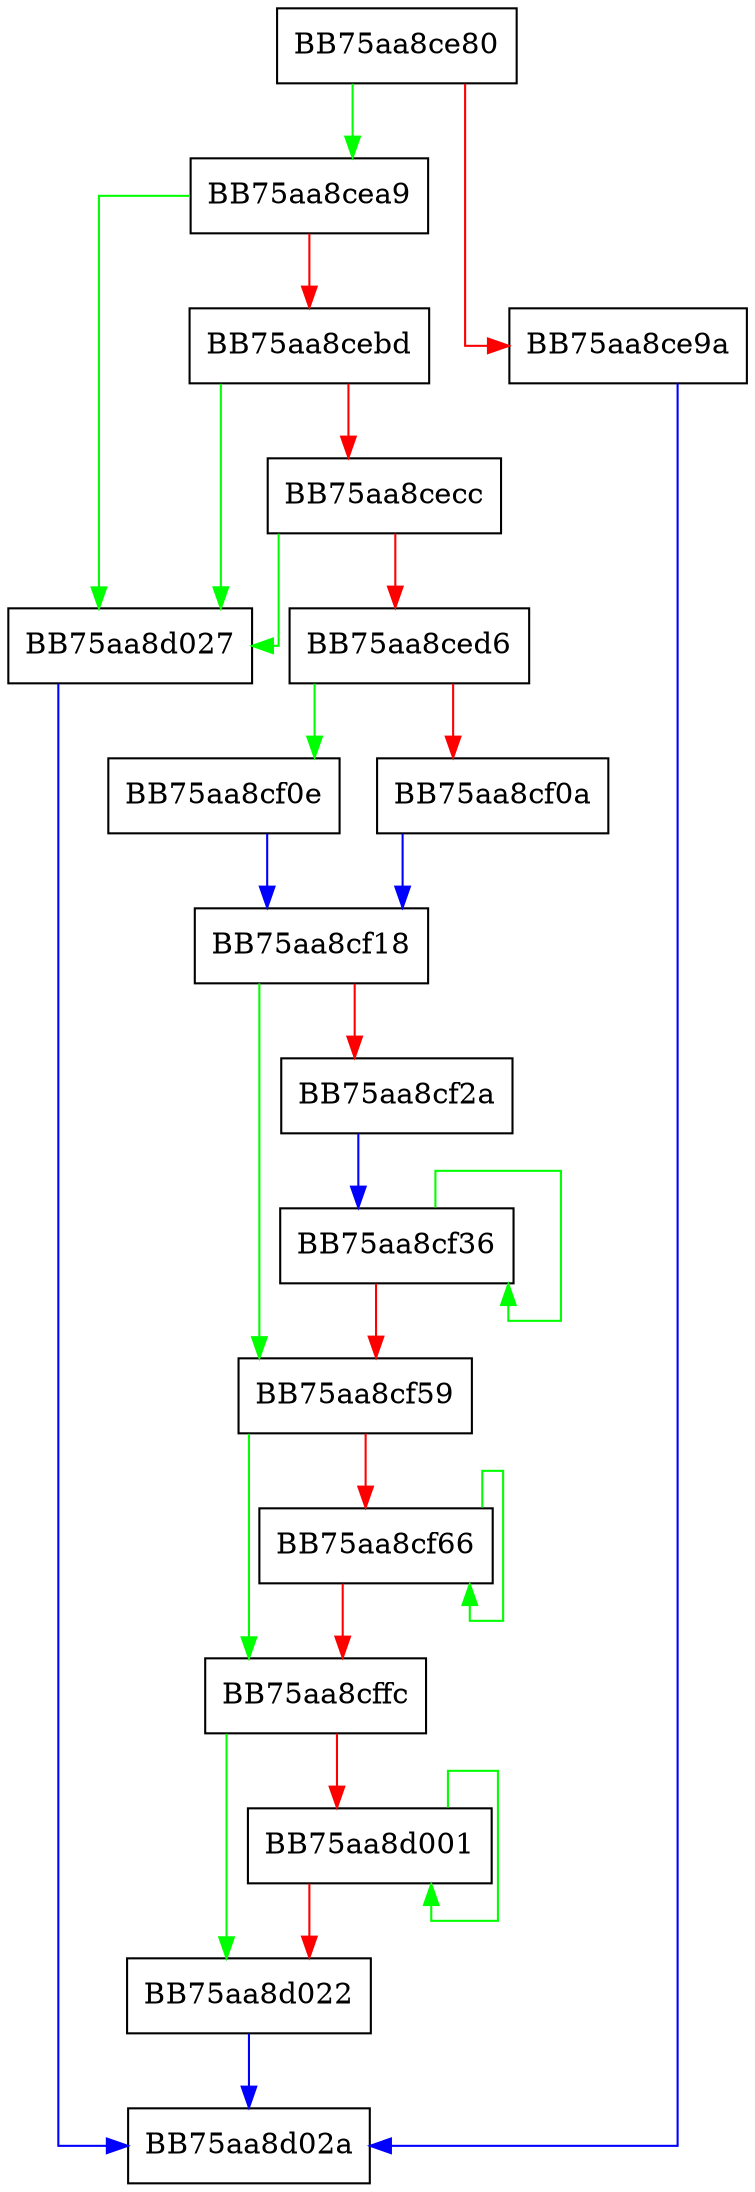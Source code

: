 digraph knbuf_crc {
  node [shape="box"];
  graph [splines=ortho];
  BB75aa8ce80 -> BB75aa8cea9 [color="green"];
  BB75aa8ce80 -> BB75aa8ce9a [color="red"];
  BB75aa8ce9a -> BB75aa8d02a [color="blue"];
  BB75aa8cea9 -> BB75aa8d027 [color="green"];
  BB75aa8cea9 -> BB75aa8cebd [color="red"];
  BB75aa8cebd -> BB75aa8d027 [color="green"];
  BB75aa8cebd -> BB75aa8cecc [color="red"];
  BB75aa8cecc -> BB75aa8d027 [color="green"];
  BB75aa8cecc -> BB75aa8ced6 [color="red"];
  BB75aa8ced6 -> BB75aa8cf0e [color="green"];
  BB75aa8ced6 -> BB75aa8cf0a [color="red"];
  BB75aa8cf0a -> BB75aa8cf18 [color="blue"];
  BB75aa8cf0e -> BB75aa8cf18 [color="blue"];
  BB75aa8cf18 -> BB75aa8cf59 [color="green"];
  BB75aa8cf18 -> BB75aa8cf2a [color="red"];
  BB75aa8cf2a -> BB75aa8cf36 [color="blue"];
  BB75aa8cf36 -> BB75aa8cf36 [color="green"];
  BB75aa8cf36 -> BB75aa8cf59 [color="red"];
  BB75aa8cf59 -> BB75aa8cffc [color="green"];
  BB75aa8cf59 -> BB75aa8cf66 [color="red"];
  BB75aa8cf66 -> BB75aa8cf66 [color="green"];
  BB75aa8cf66 -> BB75aa8cffc [color="red"];
  BB75aa8cffc -> BB75aa8d022 [color="green"];
  BB75aa8cffc -> BB75aa8d001 [color="red"];
  BB75aa8d001 -> BB75aa8d001 [color="green"];
  BB75aa8d001 -> BB75aa8d022 [color="red"];
  BB75aa8d022 -> BB75aa8d02a [color="blue"];
  BB75aa8d027 -> BB75aa8d02a [color="blue"];
}